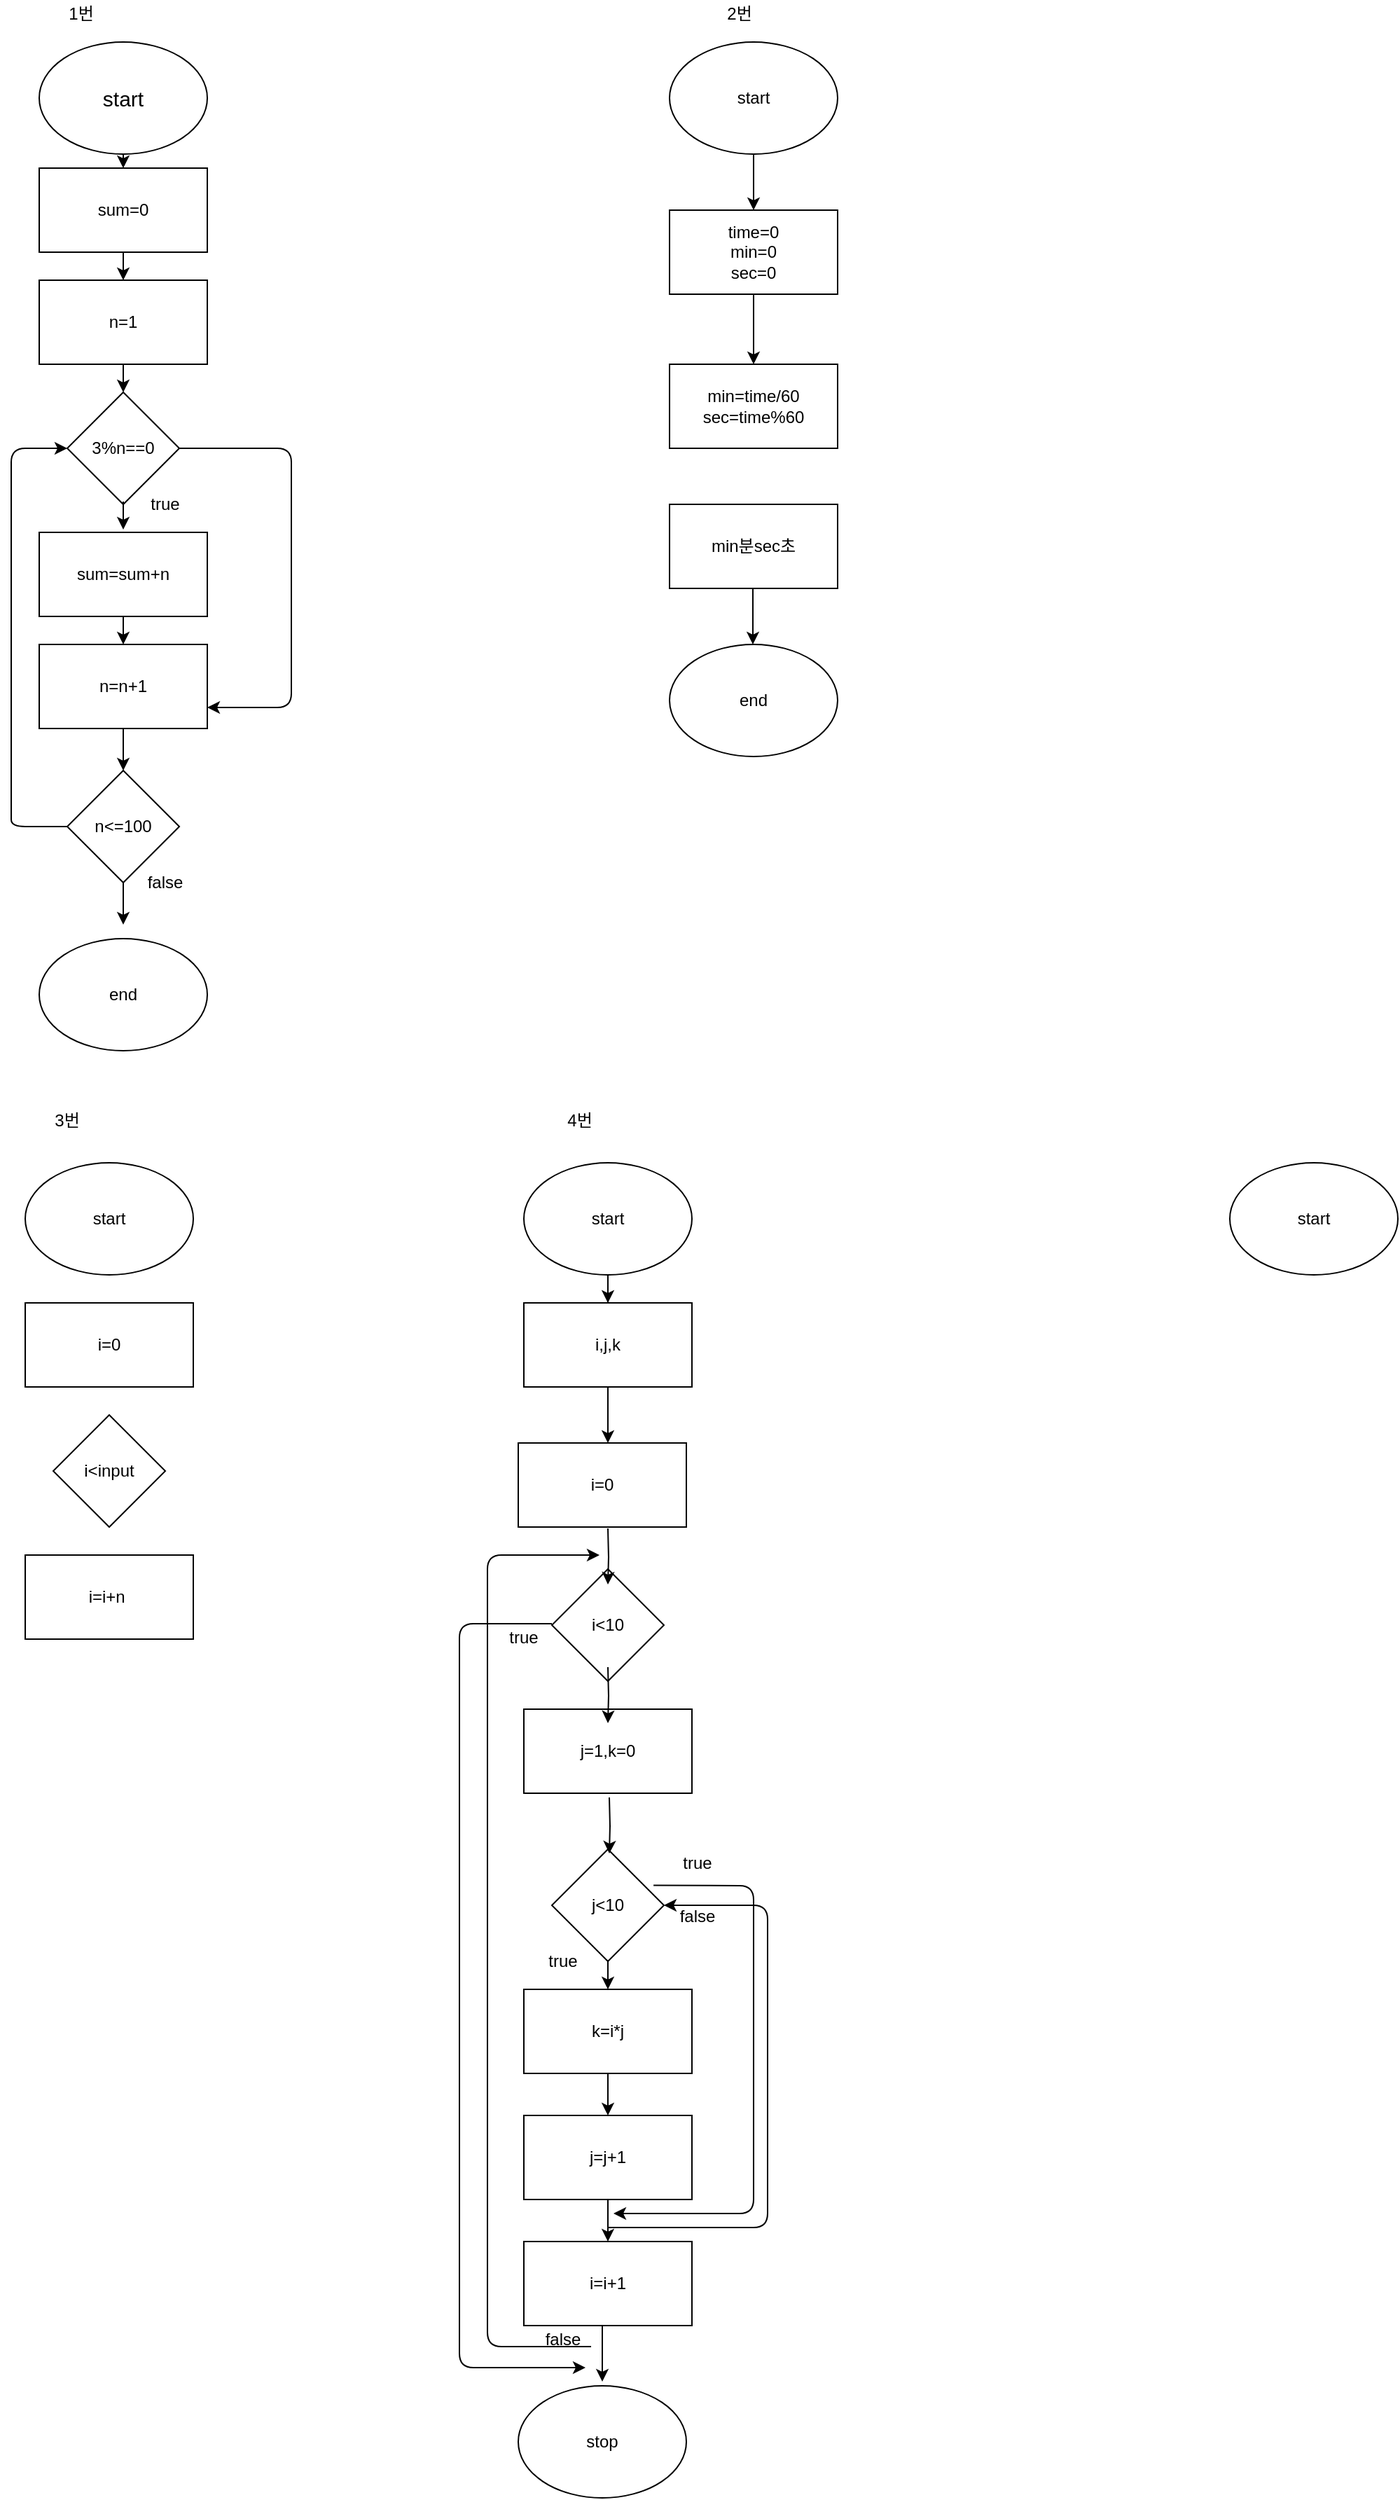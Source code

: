 <mxfile version="14.1.2" type="github"><diagram id="KZADrxWbmIjQgZ0hTe-s" name="Page-1"><mxGraphModel dx="1387" dy="613" grid="1" gridSize="10" guides="1" tooltips="1" connect="1" arrows="1" fold="1" page="1" pageScale="1" pageWidth="827" pageHeight="1169" math="0" shadow="0"><root><mxCell id="0"/><mxCell id="1" parent="0"/><mxCell id="9UUTvLCHJf05wxDCEVzA-1" value="&lt;font style=&quot;font-size: 15px&quot;&gt;start&lt;/font&gt;" style="ellipse;whiteSpace=wrap;html=1;" vertex="1" parent="1"><mxGeometry x="60" y="40" width="120" height="80" as="geometry"/></mxCell><mxCell id="9UUTvLCHJf05wxDCEVzA-2" value="sum=0" style="rounded=0;whiteSpace=wrap;html=1;" vertex="1" parent="1"><mxGeometry x="60" y="130" width="120" height="60" as="geometry"/></mxCell><mxCell id="9UUTvLCHJf05wxDCEVzA-3" value="n=1" style="rounded=0;whiteSpace=wrap;html=1;" vertex="1" parent="1"><mxGeometry x="60" y="210" width="120" height="60" as="geometry"/></mxCell><mxCell id="9UUTvLCHJf05wxDCEVzA-4" value="3%n==0" style="rhombus;whiteSpace=wrap;html=1;" vertex="1" parent="1"><mxGeometry x="80" y="290" width="80" height="80" as="geometry"/></mxCell><mxCell id="9UUTvLCHJf05wxDCEVzA-5" value="sum=sum+n" style="rounded=0;whiteSpace=wrap;html=1;" vertex="1" parent="1"><mxGeometry x="60" y="390" width="120" height="60" as="geometry"/></mxCell><mxCell id="9UUTvLCHJf05wxDCEVzA-6" value="n=n+1" style="rounded=0;whiteSpace=wrap;html=1;" vertex="1" parent="1"><mxGeometry x="60" y="470" width="120" height="60" as="geometry"/></mxCell><mxCell id="9UUTvLCHJf05wxDCEVzA-7" value="n&amp;lt;=100" style="rhombus;whiteSpace=wrap;html=1;" vertex="1" parent="1"><mxGeometry x="80" y="560" width="80" height="80" as="geometry"/></mxCell><mxCell id="9UUTvLCHJf05wxDCEVzA-9" value="" style="endArrow=classic;html=1;entryX=0;entryY=0.5;entryDx=0;entryDy=0;exitX=0;exitY=0.5;exitDx=0;exitDy=0;" edge="1" parent="1" source="9UUTvLCHJf05wxDCEVzA-7" target="9UUTvLCHJf05wxDCEVzA-4"><mxGeometry width="50" height="50" relative="1" as="geometry"><mxPoint x="56" y="680" as="sourcePoint"/><mxPoint x="440" y="390" as="targetPoint"/><Array as="points"><mxPoint x="40" y="600"/><mxPoint x="40" y="590"/><mxPoint x="40" y="330"/></Array></mxGeometry></mxCell><mxCell id="9UUTvLCHJf05wxDCEVzA-10" value="" style="endArrow=classic;html=1;exitX=1;exitY=0.5;exitDx=0;exitDy=0;entryX=1;entryY=0.75;entryDx=0;entryDy=0;" edge="1" parent="1" source="9UUTvLCHJf05wxDCEVzA-4" target="9UUTvLCHJf05wxDCEVzA-6"><mxGeometry width="50" height="50" relative="1" as="geometry"><mxPoint x="390" y="540" as="sourcePoint"/><mxPoint x="240" y="510" as="targetPoint"/><Array as="points"><mxPoint x="240" y="330"/><mxPoint x="240" y="515"/></Array></mxGeometry></mxCell><mxCell id="9UUTvLCHJf05wxDCEVzA-11" value="" style="endArrow=classic;html=1;entryX=0.5;entryY=0;entryDx=0;entryDy=0;exitX=0.5;exitY=1;exitDx=0;exitDy=0;" edge="1" parent="1" source="9UUTvLCHJf05wxDCEVzA-1" target="9UUTvLCHJf05wxDCEVzA-2"><mxGeometry width="50" height="50" relative="1" as="geometry"><mxPoint x="150" y="90" as="sourcePoint"/><mxPoint x="200" y="40" as="targetPoint"/></mxGeometry></mxCell><mxCell id="9UUTvLCHJf05wxDCEVzA-12" value="" style="endArrow=classic;html=1;entryX=0.5;entryY=0;entryDx=0;entryDy=0;exitX=0.5;exitY=1;exitDx=0;exitDy=0;" edge="1" parent="1" source="9UUTvLCHJf05wxDCEVzA-2" target="9UUTvLCHJf05wxDCEVzA-3"><mxGeometry width="50" height="50" relative="1" as="geometry"><mxPoint x="390" y="340" as="sourcePoint"/><mxPoint x="440" y="290" as="targetPoint"/></mxGeometry></mxCell><mxCell id="9UUTvLCHJf05wxDCEVzA-13" value="" style="endArrow=classic;html=1;entryX=0.5;entryY=0;entryDx=0;entryDy=0;" edge="1" parent="1" target="9UUTvLCHJf05wxDCEVzA-4"><mxGeometry width="50" height="50" relative="1" as="geometry"><mxPoint x="120" y="270" as="sourcePoint"/><mxPoint x="200" y="290" as="targetPoint"/><Array as="points"/></mxGeometry></mxCell><mxCell id="9UUTvLCHJf05wxDCEVzA-14" value="" style="endArrow=classic;html=1;entryX=0.5;entryY=0;entryDx=0;entryDy=0;" edge="1" parent="1"><mxGeometry width="50" height="50" relative="1" as="geometry"><mxPoint x="120" y="368" as="sourcePoint"/><mxPoint x="120" y="388" as="targetPoint"/><Array as="points"/></mxGeometry></mxCell><mxCell id="9UUTvLCHJf05wxDCEVzA-17" value="" style="endArrow=classic;html=1;exitX=0.5;exitY=1;exitDx=0;exitDy=0;" edge="1" parent="1" source="9UUTvLCHJf05wxDCEVzA-5" target="9UUTvLCHJf05wxDCEVzA-6"><mxGeometry width="50" height="50" relative="1" as="geometry"><mxPoint x="140" y="290" as="sourcePoint"/><mxPoint x="140" y="310" as="targetPoint"/><Array as="points"/></mxGeometry></mxCell><mxCell id="9UUTvLCHJf05wxDCEVzA-18" value="" style="endArrow=classic;html=1;entryX=0.5;entryY=0;entryDx=0;entryDy=0;" edge="1" parent="1" source="9UUTvLCHJf05wxDCEVzA-6" target="9UUTvLCHJf05wxDCEVzA-7"><mxGeometry width="50" height="50" relative="1" as="geometry"><mxPoint x="150" y="300" as="sourcePoint"/><mxPoint x="150" y="320" as="targetPoint"/><Array as="points"/></mxGeometry></mxCell><mxCell id="9UUTvLCHJf05wxDCEVzA-19" value="" style="endArrow=classic;html=1;" edge="1" parent="1" source="9UUTvLCHJf05wxDCEVzA-7"><mxGeometry width="50" height="50" relative="1" as="geometry"><mxPoint x="160" y="310" as="sourcePoint"/><mxPoint x="120" y="670" as="targetPoint"/><Array as="points"/></mxGeometry></mxCell><mxCell id="9UUTvLCHJf05wxDCEVzA-20" value="true" style="text;html=1;strokeColor=none;fillColor=none;align=center;verticalAlign=middle;whiteSpace=wrap;rounded=0;" vertex="1" parent="1"><mxGeometry x="130" y="360" width="40" height="20" as="geometry"/></mxCell><mxCell id="9UUTvLCHJf05wxDCEVzA-21" value="false" style="text;html=1;strokeColor=none;fillColor=none;align=center;verticalAlign=middle;whiteSpace=wrap;rounded=0;" vertex="1" parent="1"><mxGeometry x="130" y="630" width="40" height="20" as="geometry"/></mxCell><mxCell id="9UUTvLCHJf05wxDCEVzA-22" value="end" style="ellipse;whiteSpace=wrap;html=1;" vertex="1" parent="1"><mxGeometry x="60" y="680" width="120" height="80" as="geometry"/></mxCell><mxCell id="9UUTvLCHJf05wxDCEVzA-23" value="start" style="ellipse;whiteSpace=wrap;html=1;" vertex="1" parent="1"><mxGeometry x="510" y="40" width="120" height="80" as="geometry"/></mxCell><mxCell id="9UUTvLCHJf05wxDCEVzA-24" value="min=time/60&lt;br&gt;sec=time%60" style="rounded=0;whiteSpace=wrap;html=1;" vertex="1" parent="1"><mxGeometry x="510" y="270" width="120" height="60" as="geometry"/></mxCell><mxCell id="9UUTvLCHJf05wxDCEVzA-29" style="edgeStyle=orthogonalEdgeStyle;rounded=0;orthogonalLoop=1;jettySize=auto;html=1;entryX=0.5;entryY=0;entryDx=0;entryDy=0;" edge="1" parent="1" source="9UUTvLCHJf05wxDCEVzA-25" target="9UUTvLCHJf05wxDCEVzA-24"><mxGeometry relative="1" as="geometry"/></mxCell><mxCell id="9UUTvLCHJf05wxDCEVzA-25" value="time=0&lt;br&gt;min=0&lt;br&gt;sec=0" style="rounded=0;whiteSpace=wrap;html=1;" vertex="1" parent="1"><mxGeometry x="510" y="160" width="120" height="60" as="geometry"/></mxCell><mxCell id="9UUTvLCHJf05wxDCEVzA-26" value="end" style="ellipse;whiteSpace=wrap;html=1;" vertex="1" parent="1"><mxGeometry x="510" y="470" width="120" height="80" as="geometry"/></mxCell><mxCell id="9UUTvLCHJf05wxDCEVzA-27" value="" style="endArrow=classic;html=1;exitX=0.5;exitY=1;exitDx=0;exitDy=0;entryX=0.5;entryY=0;entryDx=0;entryDy=0;" edge="1" parent="1" source="9UUTvLCHJf05wxDCEVzA-23" target="9UUTvLCHJf05wxDCEVzA-25"><mxGeometry width="50" height="50" relative="1" as="geometry"><mxPoint x="390" y="330" as="sourcePoint"/><mxPoint x="440" y="280" as="targetPoint"/></mxGeometry></mxCell><mxCell id="9UUTvLCHJf05wxDCEVzA-28" value="" style="endArrow=classic;html=1;exitX=0.5;exitY=1;exitDx=0;exitDy=0;entryX=0.5;entryY=0;entryDx=0;entryDy=0;" edge="1" parent="1"><mxGeometry width="50" height="50" relative="1" as="geometry"><mxPoint x="569.5" y="430" as="sourcePoint"/><mxPoint x="569.5" y="470" as="targetPoint"/></mxGeometry></mxCell><mxCell id="9UUTvLCHJf05wxDCEVzA-30" value="min분sec초" style="rounded=0;whiteSpace=wrap;html=1;" vertex="1" parent="1"><mxGeometry x="510" y="370" width="120" height="60" as="geometry"/></mxCell><mxCell id="9UUTvLCHJf05wxDCEVzA-31" value="1번" style="text;html=1;strokeColor=none;fillColor=none;align=center;verticalAlign=middle;whiteSpace=wrap;rounded=0;" vertex="1" parent="1"><mxGeometry x="70" y="10" width="40" height="20" as="geometry"/></mxCell><mxCell id="9UUTvLCHJf05wxDCEVzA-33" value="2번" style="text;html=1;strokeColor=none;fillColor=none;align=center;verticalAlign=middle;whiteSpace=wrap;rounded=0;" vertex="1" parent="1"><mxGeometry x="540" y="10" width="40" height="20" as="geometry"/></mxCell><mxCell id="9UUTvLCHJf05wxDCEVzA-34" value="3번" style="text;html=1;strokeColor=none;fillColor=none;align=center;verticalAlign=middle;whiteSpace=wrap;rounded=0;" vertex="1" parent="1"><mxGeometry x="60" y="800" width="40" height="20" as="geometry"/></mxCell><mxCell id="9UUTvLCHJf05wxDCEVzA-35" value="start" style="ellipse;whiteSpace=wrap;html=1;" vertex="1" parent="1"><mxGeometry x="50" y="840" width="120" height="80" as="geometry"/></mxCell><mxCell id="9UUTvLCHJf05wxDCEVzA-36" value="i=0" style="rounded=0;whiteSpace=wrap;html=1;" vertex="1" parent="1"><mxGeometry x="50" y="940" width="120" height="60" as="geometry"/></mxCell><mxCell id="9UUTvLCHJf05wxDCEVzA-38" value="i&amp;lt;input" style="rhombus;whiteSpace=wrap;html=1;" vertex="1" parent="1"><mxGeometry x="70" y="1020" width="80" height="80" as="geometry"/></mxCell><mxCell id="9UUTvLCHJf05wxDCEVzA-39" value="i=i+n&amp;nbsp;" style="rounded=0;whiteSpace=wrap;html=1;" vertex="1" parent="1"><mxGeometry x="50" y="1120" width="120" height="60" as="geometry"/></mxCell><mxCell id="9UUTvLCHJf05wxDCEVzA-40" value="4번" style="text;html=1;strokeColor=none;fillColor=none;align=center;verticalAlign=middle;whiteSpace=wrap;rounded=0;" vertex="1" parent="1"><mxGeometry x="426" y="800" width="40" height="20" as="geometry"/></mxCell><mxCell id="9UUTvLCHJf05wxDCEVzA-41" value="stop" style="ellipse;whiteSpace=wrap;html=1;" vertex="1" parent="1"><mxGeometry x="402" y="1713" width="120" height="80" as="geometry"/></mxCell><mxCell id="9UUTvLCHJf05wxDCEVzA-56" value="" style="edgeStyle=orthogonalEdgeStyle;rounded=0;orthogonalLoop=1;jettySize=auto;html=1;" edge="1" parent="1" source="9UUTvLCHJf05wxDCEVzA-42" target="9UUTvLCHJf05wxDCEVzA-48"><mxGeometry relative="1" as="geometry"/></mxCell><mxCell id="9UUTvLCHJf05wxDCEVzA-42" value="start" style="ellipse;whiteSpace=wrap;html=1;" vertex="1" parent="1"><mxGeometry x="406" y="840" width="120" height="80" as="geometry"/></mxCell><mxCell id="9UUTvLCHJf05wxDCEVzA-43" value="start" style="ellipse;whiteSpace=wrap;html=1;" vertex="1" parent="1"><mxGeometry x="910" y="840" width="120" height="80" as="geometry"/></mxCell><mxCell id="9UUTvLCHJf05wxDCEVzA-44" value="i=0" style="rounded=0;whiteSpace=wrap;html=1;" vertex="1" parent="1"><mxGeometry x="402" y="1040" width="120" height="60" as="geometry"/></mxCell><mxCell id="9UUTvLCHJf05wxDCEVzA-45" value="i&amp;lt;10" style="rhombus;whiteSpace=wrap;html=1;" vertex="1" parent="1"><mxGeometry x="426" y="1130" width="80" height="80" as="geometry"/></mxCell><mxCell id="9UUTvLCHJf05wxDCEVzA-47" value="j=1,k=0" style="rounded=0;whiteSpace=wrap;html=1;" vertex="1" parent="1"><mxGeometry x="406" y="1230" width="120" height="60" as="geometry"/></mxCell><mxCell id="9UUTvLCHJf05wxDCEVzA-48" value="i,j,k" style="rounded=0;whiteSpace=wrap;html=1;" vertex="1" parent="1"><mxGeometry x="406" y="940" width="120" height="60" as="geometry"/></mxCell><mxCell id="9UUTvLCHJf05wxDCEVzA-51" value="j&amp;lt;10" style="rhombus;whiteSpace=wrap;html=1;" vertex="1" parent="1"><mxGeometry x="426" y="1330" width="80" height="80" as="geometry"/></mxCell><mxCell id="9UUTvLCHJf05wxDCEVzA-52" value="k=i*j" style="rounded=0;whiteSpace=wrap;html=1;" vertex="1" parent="1"><mxGeometry x="406" y="1430" width="120" height="60" as="geometry"/></mxCell><mxCell id="9UUTvLCHJf05wxDCEVzA-53" value="j=j+1" style="rounded=0;whiteSpace=wrap;html=1;" vertex="1" parent="1"><mxGeometry x="406" y="1520" width="120" height="60" as="geometry"/></mxCell><mxCell id="9UUTvLCHJf05wxDCEVzA-54" value="i=i+1" style="rounded=0;whiteSpace=wrap;html=1;" vertex="1" parent="1"><mxGeometry x="406" y="1610" width="120" height="60" as="geometry"/></mxCell><mxCell id="9UUTvLCHJf05wxDCEVzA-60" value="" style="edgeStyle=orthogonalEdgeStyle;rounded=0;orthogonalLoop=1;jettySize=auto;html=1;exitX=0.5;exitY=1;exitDx=0;exitDy=0;" edge="1" parent="1" source="9UUTvLCHJf05wxDCEVzA-48"><mxGeometry relative="1" as="geometry"><mxPoint x="466.0" y="1020" as="sourcePoint"/><mxPoint x="466.0" y="1040" as="targetPoint"/></mxGeometry></mxCell><mxCell id="9UUTvLCHJf05wxDCEVzA-62" value="" style="edgeStyle=orthogonalEdgeStyle;rounded=0;orthogonalLoop=1;jettySize=auto;html=1;exitX=0.5;exitY=1;exitDx=0;exitDy=0;" edge="1" parent="1"><mxGeometry relative="1" as="geometry"><mxPoint x="466.0" y="1101" as="sourcePoint"/><mxPoint x="466.0" y="1141" as="targetPoint"/></mxGeometry></mxCell><mxCell id="9UUTvLCHJf05wxDCEVzA-64" value="" style="edgeStyle=orthogonalEdgeStyle;rounded=0;orthogonalLoop=1;jettySize=auto;html=1;exitX=0.5;exitY=1;exitDx=0;exitDy=0;" edge="1" parent="1"><mxGeometry relative="1" as="geometry"><mxPoint x="466.0" y="1200" as="sourcePoint"/><mxPoint x="466.0" y="1240" as="targetPoint"/></mxGeometry></mxCell><mxCell id="9UUTvLCHJf05wxDCEVzA-68" value="" style="edgeStyle=orthogonalEdgeStyle;rounded=0;orthogonalLoop=1;jettySize=auto;html=1;exitX=0.5;exitY=1;exitDx=0;exitDy=0;" edge="1" parent="1"><mxGeometry relative="1" as="geometry"><mxPoint x="467.0" y="1293" as="sourcePoint"/><mxPoint x="467.0" y="1333" as="targetPoint"/></mxGeometry></mxCell><mxCell id="9UUTvLCHJf05wxDCEVzA-70" value="" style="endArrow=classic;html=1;exitX=0.5;exitY=1;exitDx=0;exitDy=0;entryX=0.5;entryY=0;entryDx=0;entryDy=0;" edge="1" parent="1" source="9UUTvLCHJf05wxDCEVzA-51" target="9UUTvLCHJf05wxDCEVzA-52"><mxGeometry width="50" height="50" relative="1" as="geometry"><mxPoint x="400" y="1400" as="sourcePoint"/><mxPoint x="450" y="1350" as="targetPoint"/></mxGeometry></mxCell><mxCell id="9UUTvLCHJf05wxDCEVzA-71" value="" style="endArrow=classic;html=1;exitX=0.5;exitY=1;exitDx=0;exitDy=0;" edge="1" parent="1" source="9UUTvLCHJf05wxDCEVzA-52" target="9UUTvLCHJf05wxDCEVzA-53"><mxGeometry width="50" height="50" relative="1" as="geometry"><mxPoint x="413" y="1560" as="sourcePoint"/><mxPoint x="463" y="1510" as="targetPoint"/></mxGeometry></mxCell><mxCell id="9UUTvLCHJf05wxDCEVzA-72" value="" style="endArrow=classic;html=1;" edge="1" parent="1"><mxGeometry width="50" height="50" relative="1" as="geometry"><mxPoint x="462" y="1670" as="sourcePoint"/><mxPoint x="462" y="1710" as="targetPoint"/></mxGeometry></mxCell><mxCell id="9UUTvLCHJf05wxDCEVzA-73" value="" style="endArrow=classic;html=1;entryX=0.5;entryY=0;entryDx=0;entryDy=0;exitX=0.5;exitY=1;exitDx=0;exitDy=0;" edge="1" parent="1" source="9UUTvLCHJf05wxDCEVzA-53" target="9UUTvLCHJf05wxDCEVzA-54"><mxGeometry width="50" height="50" relative="1" as="geometry"><mxPoint x="400" y="1620" as="sourcePoint"/><mxPoint x="450" y="1570" as="targetPoint"/></mxGeometry></mxCell><mxCell id="9UUTvLCHJf05wxDCEVzA-74" value="true" style="text;html=1;strokeColor=none;fillColor=none;align=center;verticalAlign=middle;whiteSpace=wrap;rounded=0;" vertex="1" parent="1"><mxGeometry x="386" y="1169" width="40" height="20" as="geometry"/></mxCell><mxCell id="9UUTvLCHJf05wxDCEVzA-76" value="true" style="text;html=1;strokeColor=none;fillColor=none;align=center;verticalAlign=middle;whiteSpace=wrap;rounded=0;" vertex="1" parent="1"><mxGeometry x="414" y="1400" width="40" height="20" as="geometry"/></mxCell><mxCell id="9UUTvLCHJf05wxDCEVzA-77" value="false" style="text;html=1;strokeColor=none;fillColor=none;align=center;verticalAlign=middle;whiteSpace=wrap;rounded=0;" vertex="1" parent="1"><mxGeometry x="414" y="1670" width="40" height="20" as="geometry"/></mxCell><mxCell id="9UUTvLCHJf05wxDCEVzA-79" value="false" style="text;html=1;strokeColor=none;fillColor=none;align=center;verticalAlign=middle;whiteSpace=wrap;rounded=0;" vertex="1" parent="1"><mxGeometry x="510" y="1368" width="40" height="20" as="geometry"/></mxCell><mxCell id="9UUTvLCHJf05wxDCEVzA-80" value="" style="endArrow=classic;html=1;exitX=1;exitY=0;exitDx=0;exitDy=0;" edge="1" parent="1" source="9UUTvLCHJf05wxDCEVzA-74"><mxGeometry width="50" height="50" relative="1" as="geometry"><mxPoint x="460" y="1690" as="sourcePoint"/><mxPoint x="450" y="1700" as="targetPoint"/><Array as="points"><mxPoint x="360" y="1169"/><mxPoint x="360" y="1700"/></Array></mxGeometry></mxCell><mxCell id="9UUTvLCHJf05wxDCEVzA-83" value="" style="endArrow=classic;html=1;exitX=1;exitY=0.75;exitDx=0;exitDy=0;" edge="1" parent="1" source="9UUTvLCHJf05wxDCEVzA-77"><mxGeometry width="50" height="50" relative="1" as="geometry"><mxPoint x="430" y="1450" as="sourcePoint"/><mxPoint x="460" y="1120" as="targetPoint"/><Array as="points"><mxPoint x="380" y="1685"/><mxPoint x="380" y="1120"/></Array></mxGeometry></mxCell><mxCell id="9UUTvLCHJf05wxDCEVzA-85" value="" style="endArrow=classic;html=1;entryX=1;entryY=0.5;entryDx=0;entryDy=0;" edge="1" parent="1" target="9UUTvLCHJf05wxDCEVzA-51"><mxGeometry width="50" height="50" relative="1" as="geometry"><mxPoint x="466" y="1600" as="sourcePoint"/><mxPoint x="480" y="1520" as="targetPoint"/><Array as="points"><mxPoint x="580" y="1600"/><mxPoint x="580" y="1370"/></Array></mxGeometry></mxCell><mxCell id="9UUTvLCHJf05wxDCEVzA-86" value="" style="endArrow=classic;html=1;exitX=0.907;exitY=0.322;exitDx=0;exitDy=0;exitPerimeter=0;" edge="1" parent="1" source="9UUTvLCHJf05wxDCEVzA-51"><mxGeometry width="50" height="50" relative="1" as="geometry"><mxPoint x="430" y="1570" as="sourcePoint"/><mxPoint x="470" y="1590" as="targetPoint"/><Array as="points"><mxPoint x="570" y="1356"/><mxPoint x="570" y="1590"/></Array></mxGeometry></mxCell><mxCell id="9UUTvLCHJf05wxDCEVzA-87" value="true" style="text;html=1;strokeColor=none;fillColor=none;align=center;verticalAlign=middle;whiteSpace=wrap;rounded=0;" vertex="1" parent="1"><mxGeometry x="510" y="1330" width="40" height="20" as="geometry"/></mxCell></root></mxGraphModel></diagram></mxfile>